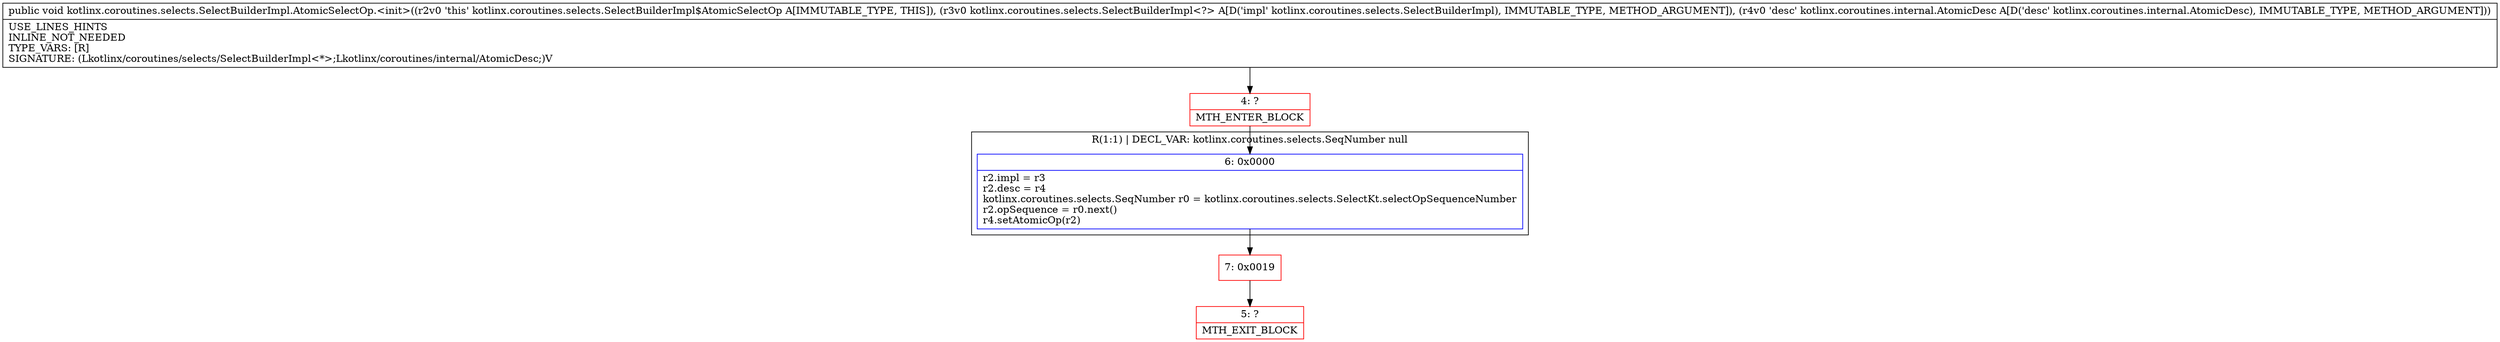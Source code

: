 digraph "CFG forkotlinx.coroutines.selects.SelectBuilderImpl.AtomicSelectOp.\<init\>(Lkotlinx\/coroutines\/selects\/SelectBuilderImpl;Lkotlinx\/coroutines\/internal\/AtomicDesc;)V" {
subgraph cluster_Region_1636276527 {
label = "R(1:1) | DECL_VAR: kotlinx.coroutines.selects.SeqNumber null\l";
node [shape=record,color=blue];
Node_6 [shape=record,label="{6\:\ 0x0000|r2.impl = r3\lr2.desc = r4\lkotlinx.coroutines.selects.SeqNumber r0 = kotlinx.coroutines.selects.SelectKt.selectOpSequenceNumber\lr2.opSequence = r0.next()\lr4.setAtomicOp(r2)\l}"];
}
Node_4 [shape=record,color=red,label="{4\:\ ?|MTH_ENTER_BLOCK\l}"];
Node_7 [shape=record,color=red,label="{7\:\ 0x0019}"];
Node_5 [shape=record,color=red,label="{5\:\ ?|MTH_EXIT_BLOCK\l}"];
MethodNode[shape=record,label="{public void kotlinx.coroutines.selects.SelectBuilderImpl.AtomicSelectOp.\<init\>((r2v0 'this' kotlinx.coroutines.selects.SelectBuilderImpl$AtomicSelectOp A[IMMUTABLE_TYPE, THIS]), (r3v0 kotlinx.coroutines.selects.SelectBuilderImpl\<?\> A[D('impl' kotlinx.coroutines.selects.SelectBuilderImpl), IMMUTABLE_TYPE, METHOD_ARGUMENT]), (r4v0 'desc' kotlinx.coroutines.internal.AtomicDesc A[D('desc' kotlinx.coroutines.internal.AtomicDesc), IMMUTABLE_TYPE, METHOD_ARGUMENT]))  | USE_LINES_HINTS\lINLINE_NOT_NEEDED\lTYPE_VARS: [R]\lSIGNATURE: (Lkotlinx\/coroutines\/selects\/SelectBuilderImpl\<*\>;Lkotlinx\/coroutines\/internal\/AtomicDesc;)V\l}"];
MethodNode -> Node_4;Node_6 -> Node_7;
Node_4 -> Node_6;
Node_7 -> Node_5;
}

